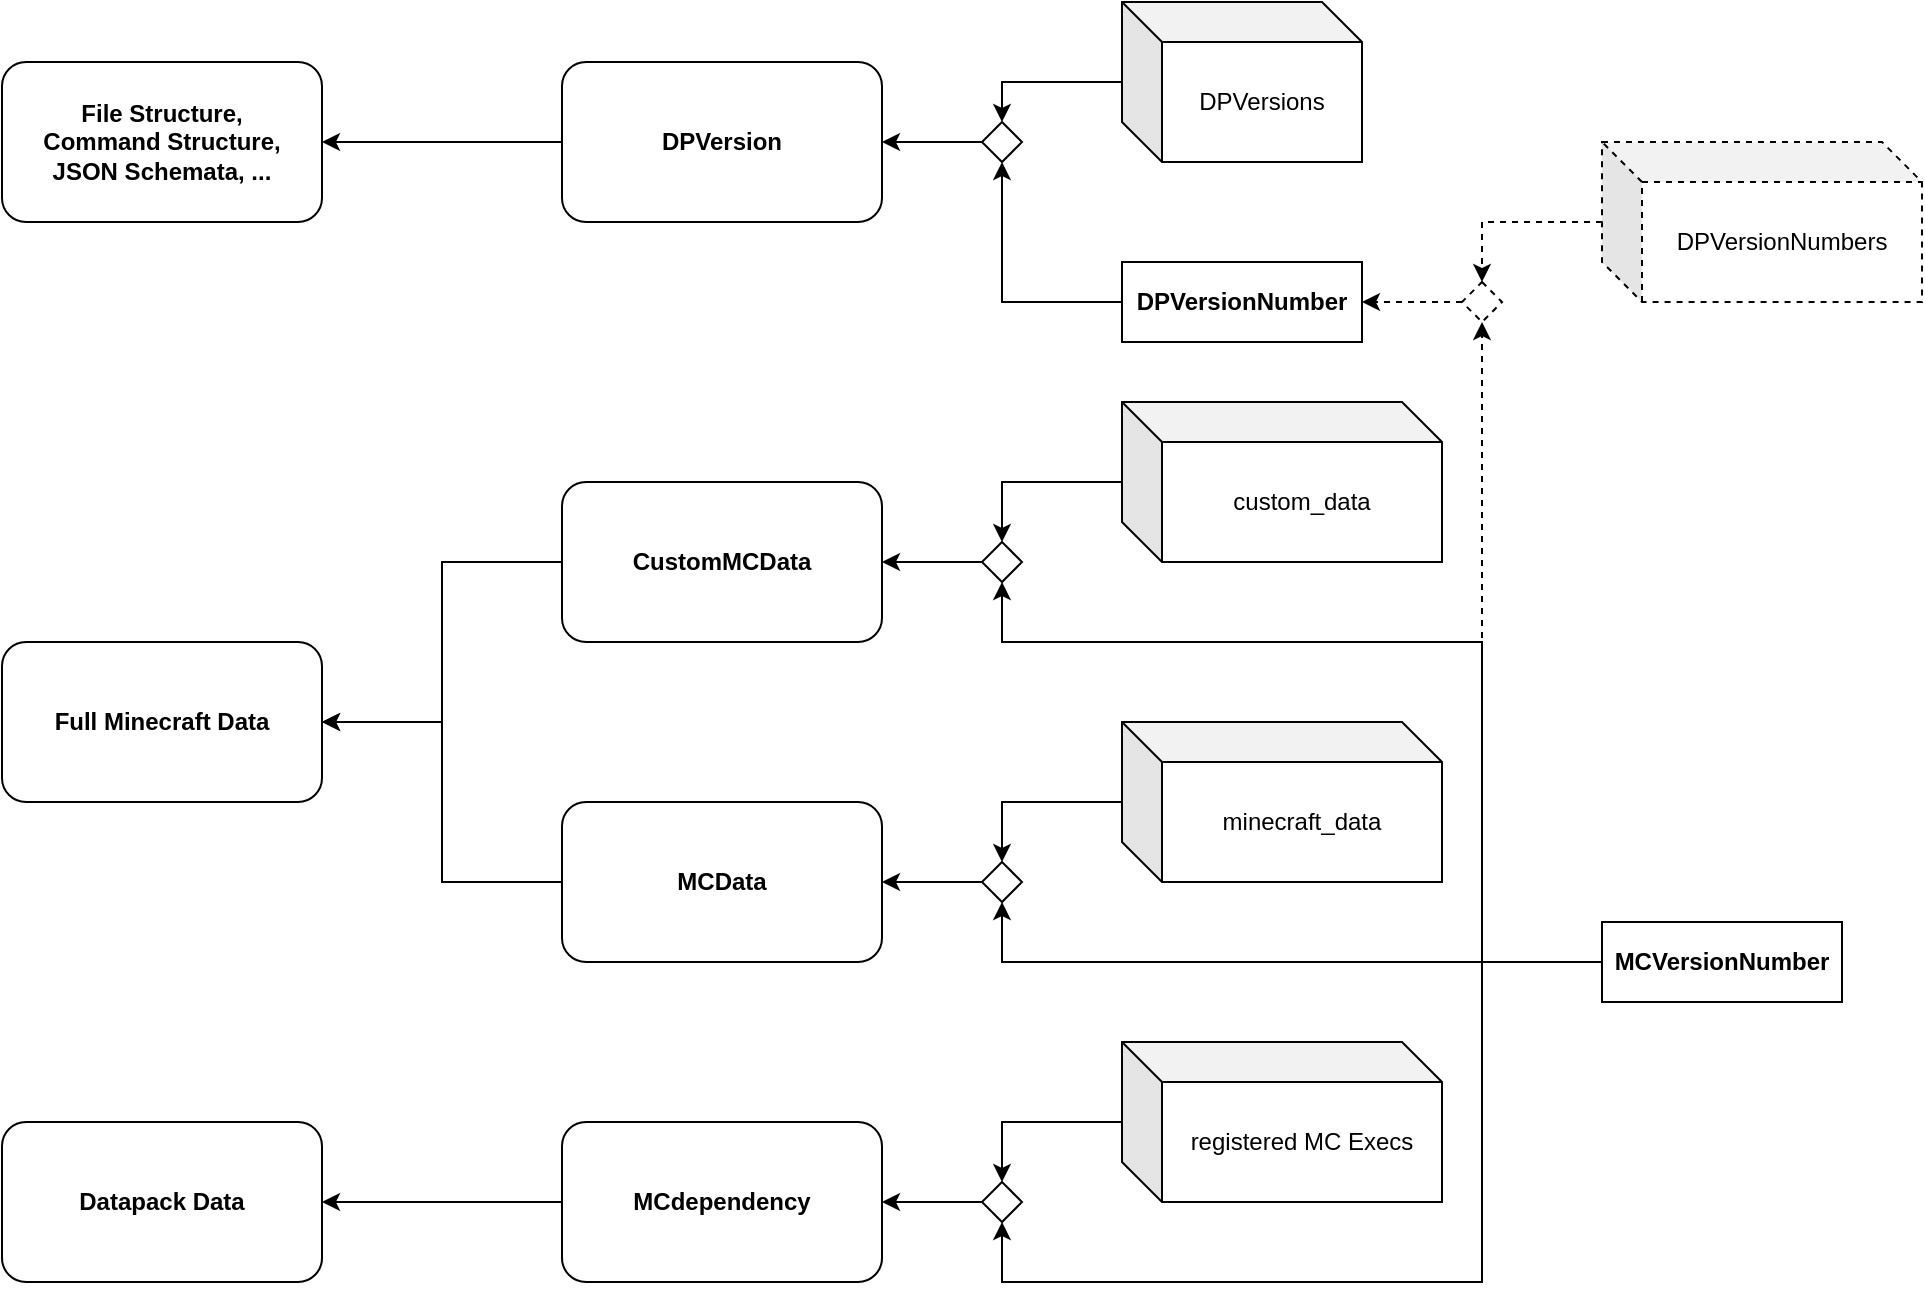<mxfile version="21.7.5" type="device">
  <diagram name="Page-1" id="8SS0WFzG6OU3zqo_G7p3">
    <mxGraphModel dx="2008" dy="1579" grid="1" gridSize="10" guides="1" tooltips="1" connect="1" arrows="1" fold="1" page="0" pageScale="1" pageWidth="850" pageHeight="1100" math="0" shadow="0">
      <root>
        <mxCell id="0" />
        <mxCell id="1" parent="0" />
        <mxCell id="s9PoUuqLA0t0S0kxsiX0-1" value="File Structure, &lt;br&gt;Command Structure,&lt;br&gt;JSON Schemata, ..." style="rounded=1;whiteSpace=wrap;html=1;fontStyle=1" vertex="1" parent="1">
          <mxGeometry x="-680" y="-450" width="160" height="80" as="geometry" />
        </mxCell>
        <mxCell id="s9PoUuqLA0t0S0kxsiX0-17" style="edgeStyle=orthogonalEdgeStyle;rounded=0;orthogonalLoop=1;jettySize=auto;html=1;" edge="1" parent="1" source="s9PoUuqLA0t0S0kxsiX0-2" target="s9PoUuqLA0t0S0kxsiX0-16">
          <mxGeometry relative="1" as="geometry" />
        </mxCell>
        <mxCell id="s9PoUuqLA0t0S0kxsiX0-2" value="MCData" style="rounded=1;whiteSpace=wrap;html=1;fontStyle=1" vertex="1" parent="1">
          <mxGeometry x="-400" y="-80" width="160" height="80" as="geometry" />
        </mxCell>
        <mxCell id="s9PoUuqLA0t0S0kxsiX0-3" value="Datapack Data" style="rounded=1;whiteSpace=wrap;html=1;fontStyle=1" vertex="1" parent="1">
          <mxGeometry x="-680" y="80" width="160" height="80" as="geometry" />
        </mxCell>
        <mxCell id="s9PoUuqLA0t0S0kxsiX0-7" style="edgeStyle=orthogonalEdgeStyle;rounded=0;orthogonalLoop=1;jettySize=auto;html=1;" edge="1" parent="1" source="s9PoUuqLA0t0S0kxsiX0-5" target="s9PoUuqLA0t0S0kxsiX0-1">
          <mxGeometry relative="1" as="geometry" />
        </mxCell>
        <mxCell id="s9PoUuqLA0t0S0kxsiX0-5" value="DPVersion" style="rounded=1;whiteSpace=wrap;html=1;fontStyle=1" vertex="1" parent="1">
          <mxGeometry x="-400" y="-450" width="160" height="80" as="geometry" />
        </mxCell>
        <mxCell id="s9PoUuqLA0t0S0kxsiX0-28" style="edgeStyle=orthogonalEdgeStyle;rounded=0;orthogonalLoop=1;jettySize=auto;html=1;" edge="1" parent="1" source="s9PoUuqLA0t0S0kxsiX0-6" target="s9PoUuqLA0t0S0kxsiX0-3">
          <mxGeometry relative="1" as="geometry" />
        </mxCell>
        <mxCell id="s9PoUuqLA0t0S0kxsiX0-6" value="MCdependency" style="rounded=1;whiteSpace=wrap;html=1;fontStyle=1" vertex="1" parent="1">
          <mxGeometry x="-400" y="80" width="160" height="80" as="geometry" />
        </mxCell>
        <mxCell id="s9PoUuqLA0t0S0kxsiX0-23" style="edgeStyle=orthogonalEdgeStyle;rounded=0;orthogonalLoop=1;jettySize=auto;html=1;entryX=0.5;entryY=1;entryDx=0;entryDy=0;exitX=0;exitY=0.5;exitDx=0;exitDy=0;" edge="1" parent="1" source="s9PoUuqLA0t0S0kxsiX0-40" target="s9PoUuqLA0t0S0kxsiX0-24">
          <mxGeometry relative="1" as="geometry">
            <mxPoint x="-120.0" y="40" as="sourcePoint" />
            <Array as="points">
              <mxPoint x="100" />
              <mxPoint x="-180" />
            </Array>
          </mxGeometry>
        </mxCell>
        <mxCell id="s9PoUuqLA0t0S0kxsiX0-32" style="edgeStyle=orthogonalEdgeStyle;rounded=0;orthogonalLoop=1;jettySize=auto;html=1;exitX=0;exitY=0.5;exitDx=0;exitDy=0;entryX=0.5;entryY=1;entryDx=0;entryDy=0;" edge="1" parent="1" source="s9PoUuqLA0t0S0kxsiX0-40" target="s9PoUuqLA0t0S0kxsiX0-29">
          <mxGeometry relative="1" as="geometry">
            <mxPoint x="-120.0" y="40" as="sourcePoint" />
            <Array as="points">
              <mxPoint x="60" />
              <mxPoint x="60" y="160" />
              <mxPoint x="-180" y="160" />
            </Array>
          </mxGeometry>
        </mxCell>
        <mxCell id="s9PoUuqLA0t0S0kxsiX0-31" style="edgeStyle=orthogonalEdgeStyle;rounded=0;orthogonalLoop=1;jettySize=auto;html=1;entryX=0.5;entryY=0;entryDx=0;entryDy=0;" edge="1" parent="1" source="s9PoUuqLA0t0S0kxsiX0-13" target="s9PoUuqLA0t0S0kxsiX0-29">
          <mxGeometry relative="1" as="geometry" />
        </mxCell>
        <mxCell id="s9PoUuqLA0t0S0kxsiX0-13" value="registered MC Execs" style="shape=cube;whiteSpace=wrap;html=1;boundedLbl=1;backgroundOutline=1;darkOpacity=0.05;darkOpacity2=0.1;" vertex="1" parent="1">
          <mxGeometry x="-120" y="40" width="160" height="80" as="geometry" />
        </mxCell>
        <mxCell id="s9PoUuqLA0t0S0kxsiX0-38" style="edgeStyle=orthogonalEdgeStyle;rounded=0;orthogonalLoop=1;jettySize=auto;html=1;entryX=0.5;entryY=0;entryDx=0;entryDy=0;" edge="1" parent="1" source="s9PoUuqLA0t0S0kxsiX0-15" target="s9PoUuqLA0t0S0kxsiX0-36">
          <mxGeometry relative="1" as="geometry" />
        </mxCell>
        <mxCell id="s9PoUuqLA0t0S0kxsiX0-15" value="DPVersions" style="shape=cube;whiteSpace=wrap;html=1;boundedLbl=1;backgroundOutline=1;darkOpacity=0.05;darkOpacity2=0.1;" vertex="1" parent="1">
          <mxGeometry x="-120" y="-480" width="120" height="80" as="geometry" />
        </mxCell>
        <mxCell id="s9PoUuqLA0t0S0kxsiX0-16" value="Full Minecraft Data" style="rounded=1;whiteSpace=wrap;html=1;fontStyle=1" vertex="1" parent="1">
          <mxGeometry x="-680" y="-160" width="160" height="80" as="geometry" />
        </mxCell>
        <mxCell id="s9PoUuqLA0t0S0kxsiX0-19" style="edgeStyle=orthogonalEdgeStyle;rounded=0;orthogonalLoop=1;jettySize=auto;html=1;entryX=0.5;entryY=0;entryDx=0;entryDy=0;" edge="1" parent="1" source="s9PoUuqLA0t0S0kxsiX0-18" target="s9PoUuqLA0t0S0kxsiX0-24">
          <mxGeometry relative="1" as="geometry" />
        </mxCell>
        <mxCell id="s9PoUuqLA0t0S0kxsiX0-18" value="minecraft_data" style="shape=cube;whiteSpace=wrap;html=1;boundedLbl=1;backgroundOutline=1;darkOpacity=0.05;darkOpacity2=0.1;" vertex="1" parent="1">
          <mxGeometry x="-120" y="-120" width="160" height="80" as="geometry" />
        </mxCell>
        <mxCell id="s9PoUuqLA0t0S0kxsiX0-25" style="edgeStyle=orthogonalEdgeStyle;rounded=0;orthogonalLoop=1;jettySize=auto;html=1;" edge="1" parent="1" source="s9PoUuqLA0t0S0kxsiX0-24" target="s9PoUuqLA0t0S0kxsiX0-2">
          <mxGeometry relative="1" as="geometry" />
        </mxCell>
        <mxCell id="s9PoUuqLA0t0S0kxsiX0-24" value="" style="rhombus;whiteSpace=wrap;html=1;" vertex="1" parent="1">
          <mxGeometry x="-190" y="-50" width="20" height="20" as="geometry" />
        </mxCell>
        <mxCell id="s9PoUuqLA0t0S0kxsiX0-30" style="edgeStyle=orthogonalEdgeStyle;rounded=0;orthogonalLoop=1;jettySize=auto;html=1;" edge="1" parent="1" source="s9PoUuqLA0t0S0kxsiX0-29" target="s9PoUuqLA0t0S0kxsiX0-6">
          <mxGeometry relative="1" as="geometry" />
        </mxCell>
        <mxCell id="s9PoUuqLA0t0S0kxsiX0-29" value="" style="rhombus;whiteSpace=wrap;html=1;" vertex="1" parent="1">
          <mxGeometry x="-190" y="110" width="20" height="20" as="geometry" />
        </mxCell>
        <mxCell id="s9PoUuqLA0t0S0kxsiX0-42" style="edgeStyle=orthogonalEdgeStyle;rounded=0;orthogonalLoop=1;jettySize=auto;html=1;entryX=0.5;entryY=0;entryDx=0;entryDy=0;dashed=1;" edge="1" parent="1" source="s9PoUuqLA0t0S0kxsiX0-33" target="s9PoUuqLA0t0S0kxsiX0-41">
          <mxGeometry relative="1" as="geometry" />
        </mxCell>
        <mxCell id="s9PoUuqLA0t0S0kxsiX0-33" value="DPVersionNumbers" style="shape=cube;whiteSpace=wrap;html=1;boundedLbl=1;backgroundOutline=1;darkOpacity=0.05;darkOpacity2=0.1;dashed=1;" vertex="1" parent="1">
          <mxGeometry x="120" y="-410" width="160" height="80" as="geometry" />
        </mxCell>
        <mxCell id="s9PoUuqLA0t0S0kxsiX0-34" style="edgeStyle=orthogonalEdgeStyle;rounded=0;orthogonalLoop=1;jettySize=auto;html=1;entryX=0.5;entryY=1;entryDx=0;entryDy=0;" edge="1" parent="1" source="s9PoUuqLA0t0S0kxsiX0-35" target="s9PoUuqLA0t0S0kxsiX0-36">
          <mxGeometry relative="1" as="geometry" />
        </mxCell>
        <mxCell id="s9PoUuqLA0t0S0kxsiX0-35" value="DPVersionNumber" style="rounded=0;whiteSpace=wrap;html=1;fontStyle=1" vertex="1" parent="1">
          <mxGeometry x="-120" y="-350" width="120" height="40" as="geometry" />
        </mxCell>
        <mxCell id="s9PoUuqLA0t0S0kxsiX0-37" style="edgeStyle=orthogonalEdgeStyle;rounded=0;orthogonalLoop=1;jettySize=auto;html=1;exitX=0;exitY=0.5;exitDx=0;exitDy=0;" edge="1" parent="1" source="s9PoUuqLA0t0S0kxsiX0-36" target="s9PoUuqLA0t0S0kxsiX0-5">
          <mxGeometry relative="1" as="geometry" />
        </mxCell>
        <mxCell id="s9PoUuqLA0t0S0kxsiX0-36" value="" style="rhombus;whiteSpace=wrap;html=1;" vertex="1" parent="1">
          <mxGeometry x="-190" y="-420" width="20" height="20" as="geometry" />
        </mxCell>
        <mxCell id="s9PoUuqLA0t0S0kxsiX0-39" style="edgeStyle=orthogonalEdgeStyle;rounded=0;orthogonalLoop=1;jettySize=auto;html=1;entryX=0.5;entryY=1;entryDx=0;entryDy=0;dashed=1;" edge="1" parent="1" source="s9PoUuqLA0t0S0kxsiX0-40" target="s9PoUuqLA0t0S0kxsiX0-41">
          <mxGeometry relative="1" as="geometry">
            <Array as="points" />
          </mxGeometry>
        </mxCell>
        <mxCell id="zmWf8byqIFq31cRY8JFA-7" style="edgeStyle=orthogonalEdgeStyle;orthogonalLoop=1;jettySize=auto;html=1;entryX=0.5;entryY=1;entryDx=0;entryDy=0;strokeColor=default;rounded=0;jumpStyle=arc;" edge="1" parent="1" source="s9PoUuqLA0t0S0kxsiX0-40" target="zmWf8byqIFq31cRY8JFA-6">
          <mxGeometry relative="1" as="geometry">
            <Array as="points">
              <mxPoint x="60" />
              <mxPoint x="60" y="-160" />
              <mxPoint x="-180" y="-160" />
            </Array>
          </mxGeometry>
        </mxCell>
        <mxCell id="s9PoUuqLA0t0S0kxsiX0-40" value="MCVersionNumber" style="rounded=0;whiteSpace=wrap;html=1;fontStyle=1" vertex="1" parent="1">
          <mxGeometry x="120" y="-20" width="120" height="40" as="geometry" />
        </mxCell>
        <mxCell id="s9PoUuqLA0t0S0kxsiX0-43" style="edgeStyle=orthogonalEdgeStyle;rounded=0;orthogonalLoop=1;jettySize=auto;html=1;dashed=1;" edge="1" parent="1" source="s9PoUuqLA0t0S0kxsiX0-41" target="s9PoUuqLA0t0S0kxsiX0-35">
          <mxGeometry relative="1" as="geometry" />
        </mxCell>
        <mxCell id="s9PoUuqLA0t0S0kxsiX0-41" value="" style="rhombus;whiteSpace=wrap;html=1;dashed=1;" vertex="1" parent="1">
          <mxGeometry x="50" y="-340" width="20" height="20" as="geometry" />
        </mxCell>
        <mxCell id="zmWf8byqIFq31cRY8JFA-8" style="edgeStyle=orthogonalEdgeStyle;rounded=0;orthogonalLoop=1;jettySize=auto;html=1;entryX=1;entryY=0.5;entryDx=0;entryDy=0;" edge="1" parent="1" source="zmWf8byqIFq31cRY8JFA-2" target="s9PoUuqLA0t0S0kxsiX0-16">
          <mxGeometry relative="1" as="geometry" />
        </mxCell>
        <mxCell id="zmWf8byqIFq31cRY8JFA-2" value="CustomMCData" style="rounded=1;whiteSpace=wrap;html=1;fontStyle=1" vertex="1" parent="1">
          <mxGeometry x="-400" y="-240" width="160" height="80" as="geometry" />
        </mxCell>
        <mxCell id="zmWf8byqIFq31cRY8JFA-3" style="edgeStyle=orthogonalEdgeStyle;rounded=0;orthogonalLoop=1;jettySize=auto;html=1;entryX=0.5;entryY=0;entryDx=0;entryDy=0;" edge="1" parent="1" source="zmWf8byqIFq31cRY8JFA-4" target="zmWf8byqIFq31cRY8JFA-6">
          <mxGeometry relative="1" as="geometry" />
        </mxCell>
        <mxCell id="zmWf8byqIFq31cRY8JFA-4" value="custom_data" style="shape=cube;whiteSpace=wrap;html=1;boundedLbl=1;backgroundOutline=1;darkOpacity=0.05;darkOpacity2=0.1;" vertex="1" parent="1">
          <mxGeometry x="-120" y="-280" width="160" height="80" as="geometry" />
        </mxCell>
        <mxCell id="zmWf8byqIFq31cRY8JFA-5" style="edgeStyle=orthogonalEdgeStyle;rounded=0;orthogonalLoop=1;jettySize=auto;html=1;" edge="1" parent="1" source="zmWf8byqIFq31cRY8JFA-6" target="zmWf8byqIFq31cRY8JFA-2">
          <mxGeometry relative="1" as="geometry" />
        </mxCell>
        <mxCell id="zmWf8byqIFq31cRY8JFA-6" value="" style="rhombus;whiteSpace=wrap;html=1;" vertex="1" parent="1">
          <mxGeometry x="-190" y="-210" width="20" height="20" as="geometry" />
        </mxCell>
      </root>
    </mxGraphModel>
  </diagram>
</mxfile>
